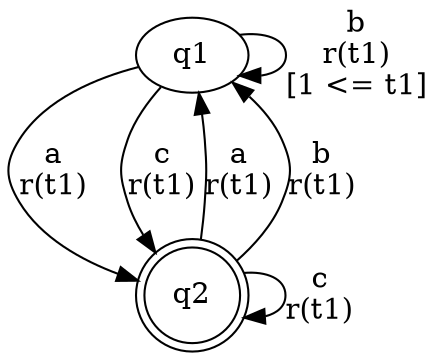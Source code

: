 digraph L {
	qq1[label=q1]
	qq2[label=q2 shape=doublecircle]
	qq1 -> qq2[label="a\nr(t1)\n"]
	qq2 -> qq1[label="a\nr(t1)\n"]
	qq2 -> qq2[label="c\nr(t1)\n"]
	qq2 -> qq1[label="b\nr(t1)\n"]
	qq1 -> qq2[label="c\nr(t1)\n"]
	qq1 -> qq1[label="b\nr(t1)\n[1 <= t1]"]
}
